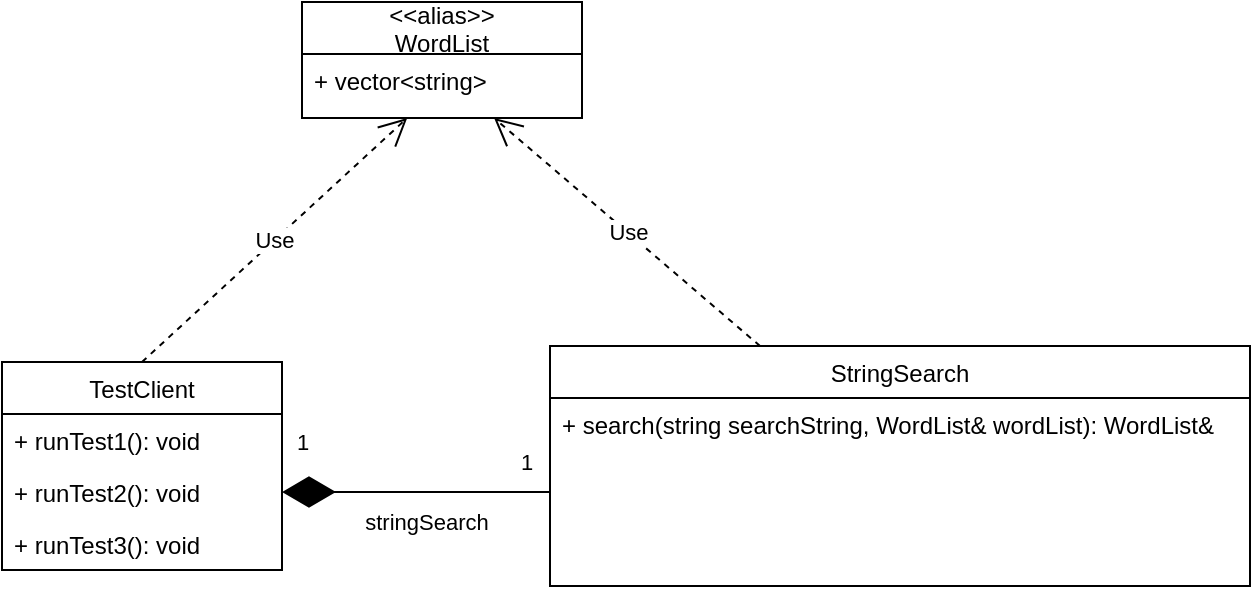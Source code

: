<mxfile version="16.5.1" type="device"><diagram id="epFh7n5MvZS-xeMYnTk0" name="Architecture"><mxGraphModel dx="1102" dy="865" grid="1" gridSize="10" guides="1" tooltips="1" connect="1" arrows="1" fold="1" page="1" pageScale="1" pageWidth="827" pageHeight="1169" math="0" shadow="0"><root><mxCell id="0"/><mxCell id="1" parent="0"/><mxCell id="WeEuOxRYpxFjNG5QU7Rt-1" value="StringSearch" style="swimlane;fontStyle=0;childLayout=stackLayout;horizontal=1;startSize=26;fillColor=none;horizontalStack=0;resizeParent=1;resizeParentMax=0;resizeLast=0;collapsible=1;marginBottom=0;" vertex="1" parent="1"><mxGeometry x="414" y="352" width="350" height="120" as="geometry"/></mxCell><mxCell id="WeEuOxRYpxFjNG5QU7Rt-2" value="+ search(string searchString, WordList&amp; wordList): WordList&amp; &#10;" style="text;strokeColor=none;fillColor=none;align=left;verticalAlign=top;spacingLeft=4;spacingRight=4;overflow=hidden;rotatable=0;points=[[0,0.5],[1,0.5]];portConstraint=eastwest;" vertex="1" parent="WeEuOxRYpxFjNG5QU7Rt-1"><mxGeometry y="26" width="350" height="94" as="geometry"/></mxCell><mxCell id="WeEuOxRYpxFjNG5QU7Rt-5" value="TestClient" style="swimlane;fontStyle=0;childLayout=stackLayout;horizontal=1;startSize=26;fillColor=none;horizontalStack=0;resizeParent=1;resizeParentMax=0;resizeLast=0;collapsible=1;marginBottom=0;" vertex="1" parent="1"><mxGeometry x="140" y="360" width="140" height="104" as="geometry"/></mxCell><mxCell id="WeEuOxRYpxFjNG5QU7Rt-6" value="+ runTest1(): void" style="text;strokeColor=none;fillColor=none;align=left;verticalAlign=top;spacingLeft=4;spacingRight=4;overflow=hidden;rotatable=0;points=[[0,0.5],[1,0.5]];portConstraint=eastwest;" vertex="1" parent="WeEuOxRYpxFjNG5QU7Rt-5"><mxGeometry y="26" width="140" height="26" as="geometry"/></mxCell><mxCell id="WeEuOxRYpxFjNG5QU7Rt-7" value="+ runTest2(): void" style="text;strokeColor=none;fillColor=none;align=left;verticalAlign=top;spacingLeft=4;spacingRight=4;overflow=hidden;rotatable=0;points=[[0,0.5],[1,0.5]];portConstraint=eastwest;" vertex="1" parent="WeEuOxRYpxFjNG5QU7Rt-5"><mxGeometry y="52" width="140" height="26" as="geometry"/></mxCell><mxCell id="WeEuOxRYpxFjNG5QU7Rt-8" value="+ runTest3(): void" style="text;strokeColor=none;fillColor=none;align=left;verticalAlign=top;spacingLeft=4;spacingRight=4;overflow=hidden;rotatable=0;points=[[0,0.5],[1,0.5]];portConstraint=eastwest;" vertex="1" parent="WeEuOxRYpxFjNG5QU7Rt-5"><mxGeometry y="78" width="140" height="26" as="geometry"/></mxCell><mxCell id="WeEuOxRYpxFjNG5QU7Rt-9" value="&lt;&lt;alias&gt;&gt;&#10;WordList" style="swimlane;fontStyle=0;childLayout=stackLayout;horizontal=1;startSize=26;fillColor=none;horizontalStack=0;resizeParent=1;resizeParentMax=0;resizeLast=0;collapsible=1;marginBottom=0;" vertex="1" parent="1"><mxGeometry x="290" y="180" width="140" height="58" as="geometry"/></mxCell><mxCell id="WeEuOxRYpxFjNG5QU7Rt-10" value="+ vector&lt;string&gt;" style="text;strokeColor=none;fillColor=none;align=left;verticalAlign=top;spacingLeft=4;spacingRight=4;overflow=hidden;rotatable=0;points=[[0,0.5],[1,0.5]];portConstraint=eastwest;" vertex="1" parent="WeEuOxRYpxFjNG5QU7Rt-9"><mxGeometry y="26" width="140" height="32" as="geometry"/></mxCell><mxCell id="WeEuOxRYpxFjNG5QU7Rt-13" value="Use" style="endArrow=open;endSize=12;dashed=1;html=1;rounded=0;exitX=0.5;exitY=0;exitDx=0;exitDy=0;" edge="1" parent="1" source="WeEuOxRYpxFjNG5QU7Rt-5" target="WeEuOxRYpxFjNG5QU7Rt-10"><mxGeometry width="160" relative="1" as="geometry"><mxPoint x="80" y="370" as="sourcePoint"/><mxPoint x="240" y="370" as="targetPoint"/></mxGeometry></mxCell><mxCell id="WeEuOxRYpxFjNG5QU7Rt-14" value="Use" style="endArrow=open;endSize=12;dashed=1;html=1;rounded=0;entryX=0.686;entryY=1;entryDx=0;entryDy=0;entryPerimeter=0;" edge="1" parent="1" source="WeEuOxRYpxFjNG5QU7Rt-1" target="WeEuOxRYpxFjNG5QU7Rt-10"><mxGeometry width="160" relative="1" as="geometry"><mxPoint x="230" y="470" as="sourcePoint"/><mxPoint x="311.91" y="308" as="targetPoint"/></mxGeometry></mxCell><mxCell id="WeEuOxRYpxFjNG5QU7Rt-15" value="stringSearch" style="endArrow=diamondThin;endFill=1;endSize=24;html=1;rounded=0;entryX=1;entryY=0.5;entryDx=0;entryDy=0;exitX=0;exitY=0.5;exitDx=0;exitDy=0;" edge="1" parent="1" source="WeEuOxRYpxFjNG5QU7Rt-2" target="WeEuOxRYpxFjNG5QU7Rt-7"><mxGeometry x="-0.077" y="15" width="160" relative="1" as="geometry"><mxPoint x="410" y="425" as="sourcePoint"/><mxPoint x="410" y="580" as="targetPoint"/><mxPoint as="offset"/></mxGeometry></mxCell><mxCell id="WeEuOxRYpxFjNG5QU7Rt-16" value="1" style="edgeLabel;html=1;align=center;verticalAlign=middle;resizable=0;points=[];" vertex="1" connectable="0" parent="WeEuOxRYpxFjNG5QU7Rt-15"><mxGeometry x="0.819" y="-4" relative="1" as="geometry"><mxPoint x="-2" y="-21" as="offset"/></mxGeometry></mxCell><mxCell id="WeEuOxRYpxFjNG5QU7Rt-17" value="1" style="edgeLabel;html=1;align=center;verticalAlign=middle;resizable=0;points=[];" vertex="1" connectable="0" parent="WeEuOxRYpxFjNG5QU7Rt-15"><mxGeometry x="-0.815" relative="1" as="geometry"><mxPoint y="-15" as="offset"/></mxGeometry></mxCell></root></mxGraphModel></diagram></mxfile>